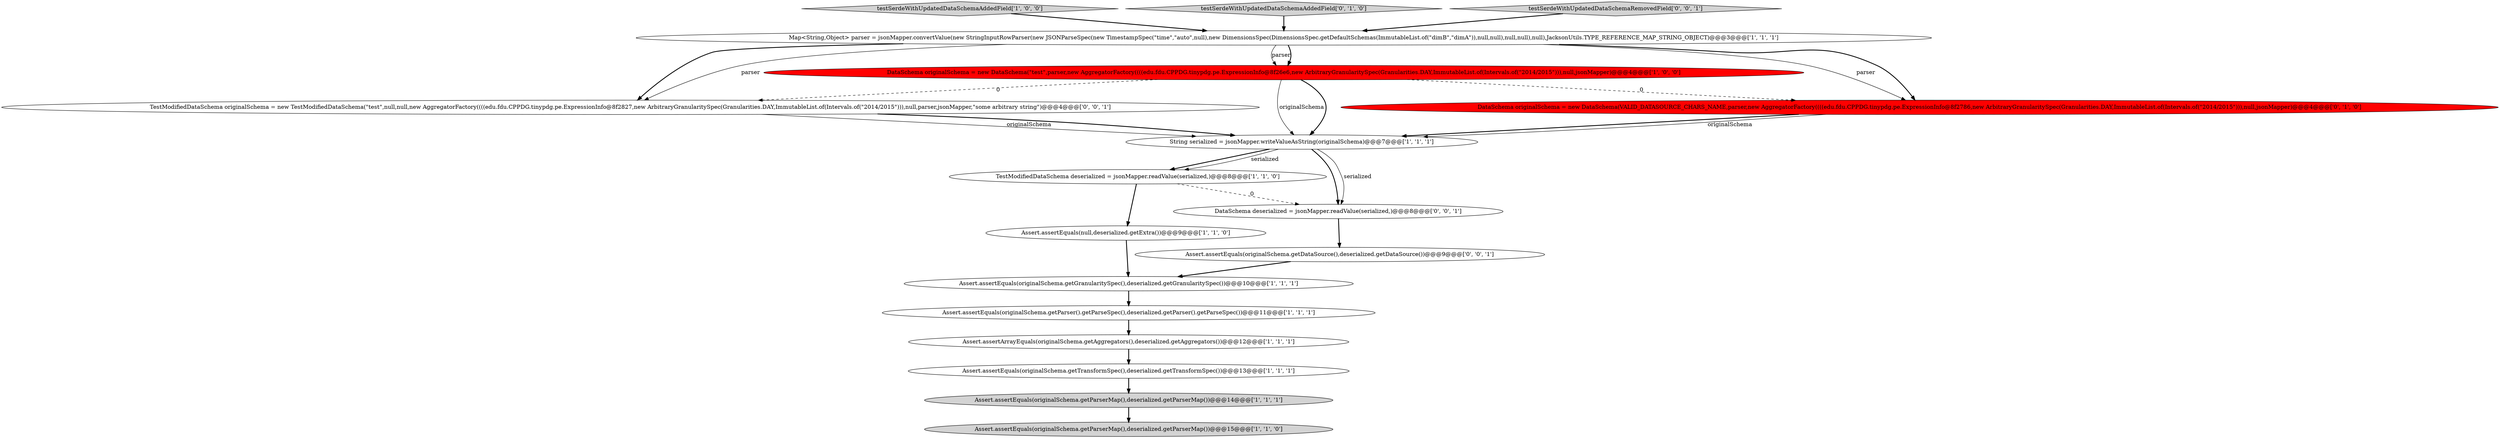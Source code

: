 digraph {
3 [style = filled, label = "testSerdeWithUpdatedDataSchemaAddedField['1', '0', '0']", fillcolor = lightgray, shape = diamond image = "AAA0AAABBB1BBB"];
4 [style = filled, label = "Assert.assertEquals(originalSchema.getParserMap(),deserialized.getParserMap())@@@14@@@['1', '1', '1']", fillcolor = lightgray, shape = ellipse image = "AAA0AAABBB1BBB"];
6 [style = filled, label = "TestModifiedDataSchema deserialized = jsonMapper.readValue(serialized,)@@@8@@@['1', '1', '0']", fillcolor = white, shape = ellipse image = "AAA0AAABBB1BBB"];
15 [style = filled, label = "TestModifiedDataSchema originalSchema = new TestModifiedDataSchema(\"test\",null,null,new AggregatorFactory((((edu.fdu.CPPDG.tinypdg.pe.ExpressionInfo@8f2827,new ArbitraryGranularitySpec(Granularities.DAY,ImmutableList.of(Intervals.of(\"2014/2015\"))),null,parser,jsonMapper,\"some arbitrary string\")@@@4@@@['0', '0', '1']", fillcolor = white, shape = ellipse image = "AAA0AAABBB3BBB"];
5 [style = filled, label = "Assert.assertEquals(originalSchema.getParserMap(),deserialized.getParserMap())@@@15@@@['1', '1', '0']", fillcolor = lightgray, shape = ellipse image = "AAA0AAABBB1BBB"];
2 [style = filled, label = "Assert.assertEquals(originalSchema.getTransformSpec(),deserialized.getTransformSpec())@@@13@@@['1', '1', '1']", fillcolor = white, shape = ellipse image = "AAA0AAABBB1BBB"];
8 [style = filled, label = "String serialized = jsonMapper.writeValueAsString(originalSchema)@@@7@@@['1', '1', '1']", fillcolor = white, shape = ellipse image = "AAA0AAABBB1BBB"];
10 [style = filled, label = "DataSchema originalSchema = new DataSchema(\"test\",parser,new AggregatorFactory((((edu.fdu.CPPDG.tinypdg.pe.ExpressionInfo@8f26e6,new ArbitraryGranularitySpec(Granularities.DAY,ImmutableList.of(Intervals.of(\"2014/2015\"))),null,jsonMapper)@@@4@@@['1', '0', '0']", fillcolor = red, shape = ellipse image = "AAA1AAABBB1BBB"];
0 [style = filled, label = "Assert.assertArrayEquals(originalSchema.getAggregators(),deserialized.getAggregators())@@@12@@@['1', '1', '1']", fillcolor = white, shape = ellipse image = "AAA0AAABBB1BBB"];
1 [style = filled, label = "Assert.assertEquals(originalSchema.getGranularitySpec(),deserialized.getGranularitySpec())@@@10@@@['1', '1', '1']", fillcolor = white, shape = ellipse image = "AAA0AAABBB1BBB"];
12 [style = filled, label = "DataSchema originalSchema = new DataSchema(VALID_DATASOURCE_CHARS_NAME,parser,new AggregatorFactory((((edu.fdu.CPPDG.tinypdg.pe.ExpressionInfo@8f2786,new ArbitraryGranularitySpec(Granularities.DAY,ImmutableList.of(Intervals.of(\"2014/2015\"))),null,jsonMapper)@@@4@@@['0', '1', '0']", fillcolor = red, shape = ellipse image = "AAA1AAABBB2BBB"];
9 [style = filled, label = "Map<String,Object> parser = jsonMapper.convertValue(new StringInputRowParser(new JSONParseSpec(new TimestampSpec(\"time\",\"auto\",null),new DimensionsSpec(DimensionsSpec.getDefaultSchemas(ImmutableList.of(\"dimB\",\"dimA\")),null,null),null,null),null),JacksonUtils.TYPE_REFERENCE_MAP_STRING_OBJECT)@@@3@@@['1', '1', '1']", fillcolor = white, shape = ellipse image = "AAA0AAABBB1BBB"];
11 [style = filled, label = "Assert.assertEquals(originalSchema.getParser().getParseSpec(),deserialized.getParser().getParseSpec())@@@11@@@['1', '1', '1']", fillcolor = white, shape = ellipse image = "AAA0AAABBB1BBB"];
13 [style = filled, label = "testSerdeWithUpdatedDataSchemaAddedField['0', '1', '0']", fillcolor = lightgray, shape = diamond image = "AAA0AAABBB2BBB"];
14 [style = filled, label = "testSerdeWithUpdatedDataSchemaRemovedField['0', '0', '1']", fillcolor = lightgray, shape = diamond image = "AAA0AAABBB3BBB"];
7 [style = filled, label = "Assert.assertEquals(null,deserialized.getExtra())@@@9@@@['1', '1', '0']", fillcolor = white, shape = ellipse image = "AAA0AAABBB1BBB"];
17 [style = filled, label = "DataSchema deserialized = jsonMapper.readValue(serialized,)@@@8@@@['0', '0', '1']", fillcolor = white, shape = ellipse image = "AAA0AAABBB3BBB"];
16 [style = filled, label = "Assert.assertEquals(originalSchema.getDataSource(),deserialized.getDataSource())@@@9@@@['0', '0', '1']", fillcolor = white, shape = ellipse image = "AAA0AAABBB3BBB"];
10->15 [style = dashed, label="0"];
7->1 [style = bold, label=""];
10->8 [style = solid, label="originalSchema"];
9->10 [style = solid, label="parser"];
0->2 [style = bold, label=""];
10->12 [style = dashed, label="0"];
8->6 [style = bold, label=""];
6->17 [style = dashed, label="0"];
9->10 [style = bold, label=""];
9->12 [style = solid, label="parser"];
2->4 [style = bold, label=""];
1->11 [style = bold, label=""];
3->9 [style = bold, label=""];
8->17 [style = bold, label=""];
11->0 [style = bold, label=""];
15->8 [style = solid, label="originalSchema"];
10->8 [style = bold, label=""];
16->1 [style = bold, label=""];
12->8 [style = bold, label=""];
9->15 [style = bold, label=""];
8->6 [style = solid, label="serialized"];
8->17 [style = solid, label="serialized"];
12->8 [style = solid, label="originalSchema"];
9->15 [style = solid, label="parser"];
14->9 [style = bold, label=""];
9->12 [style = bold, label=""];
13->9 [style = bold, label=""];
6->7 [style = bold, label=""];
4->5 [style = bold, label=""];
15->8 [style = bold, label=""];
17->16 [style = bold, label=""];
}
